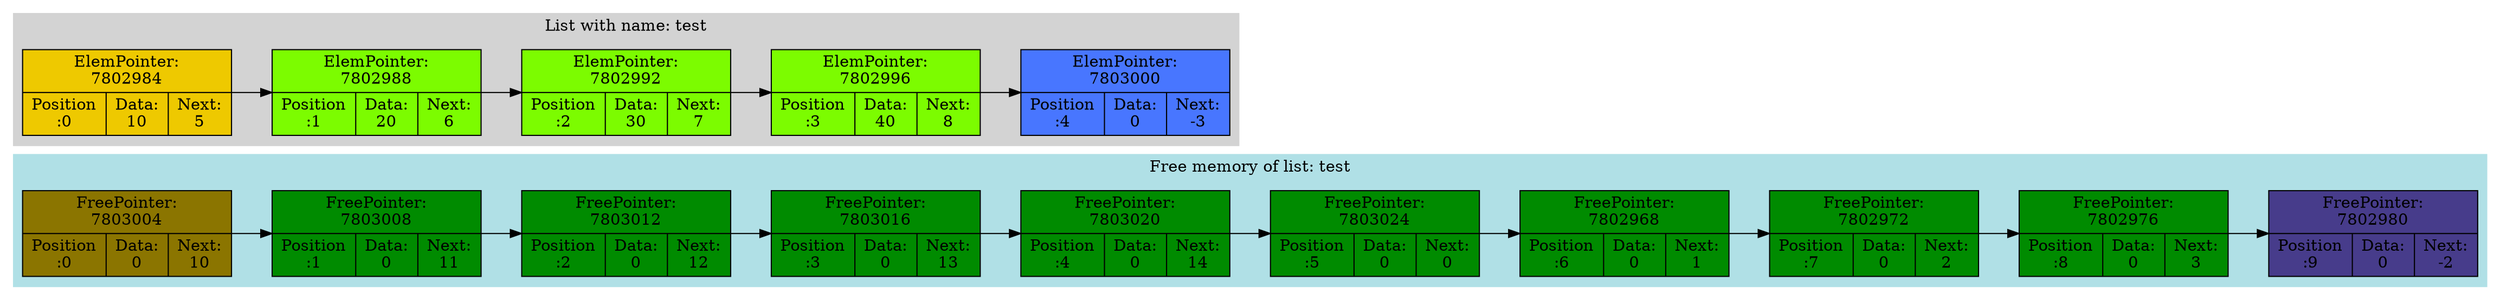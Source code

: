 digraph G{
subgraph clustermem {
style=filled;
color=powderblue;
f0 [shape=record, label="FreePointer:\n7803004 | {Position\n:0 | Data:\n0 | Next:\n10}",style="filled",fillcolor="gold4"];
f0->f1
f1 [shape=record, label="FreePointer:\n7803008 | {Position\n:1 | Data:\n0 | Next:\n11}",style="filled",fillcolor="green4"];
f1->f2
f2 [shape=record, label="FreePointer:\n7803012 | {Position\n:2 | Data:\n0 | Next:\n12}",style="filled",fillcolor="green4"];
f2->f3
f3 [shape=record, label="FreePointer:\n7803016 | {Position\n:3 | Data:\n0 | Next:\n13}",style="filled",fillcolor="green4"];
f3->f4
f4 [shape=record, label="FreePointer:\n7803020 | {Position\n:4 | Data:\n0 | Next:\n14}",style="filled",fillcolor="green4"];
f4->f5
f5 [shape=record, label="FreePointer:\n7803024 | {Position\n:5 | Data:\n0 | Next:\n0}",style="filled",fillcolor="green4"];
f5->f6
f6 [shape=record, label="FreePointer:\n7802968 | {Position\n:6 | Data:\n0 | Next:\n1}",style="filled",fillcolor="green4"];
f6->f7
f7 [shape=record, label="FreePointer:\n7802972 | {Position\n:7 | Data:\n0 | Next:\n2}",style="filled",fillcolor="green4"];
f7->f8
f8 [shape=record, label="FreePointer:\n7802976 | {Position\n:8 | Data:\n0 | Next:\n3}",style="filled",fillcolor="green4"];
f8->f9
f9 [shape=record, label="FreePointer:\n7802980 | {Position\n:9 | Data:\n0 | Next:\n-2}",style="filled",fillcolor="slateblue4"];
label = "Free memory of list: test"}
rankdir=LR;
subgraph clusterlist {
style=filled;
color=lightgrey;
0 [shape=record, label="ElemPointer:\n7802984 | {Position\n:0 | Data:\n10 | Next:\n5}",style="filled",fillcolor="gold2"];
0->1
1 [shape=record, label="ElemPointer:\n7802988 | {Position\n:1 | Data:\n20 | Next:\n6}",style="filled",fillcolor="lawngreen"];
1->2
2 [shape=record, label="ElemPointer:\n7802992 | {Position\n:2 | Data:\n30 | Next:\n7}",style="filled",fillcolor="lawngreen"];
2->3
3 [shape=record, label="ElemPointer:\n7802996 | {Position\n:3 | Data:\n40 | Next:\n8}",style="filled",fillcolor="lawngreen"];
3->4
4 [shape=record, label="ElemPointer:\n7803000 | {Position\n:4 | Data:\n0 | Next:\n-3}",style="filled",fillcolor="royalblue1"];
label = "List with name: test"}
}
